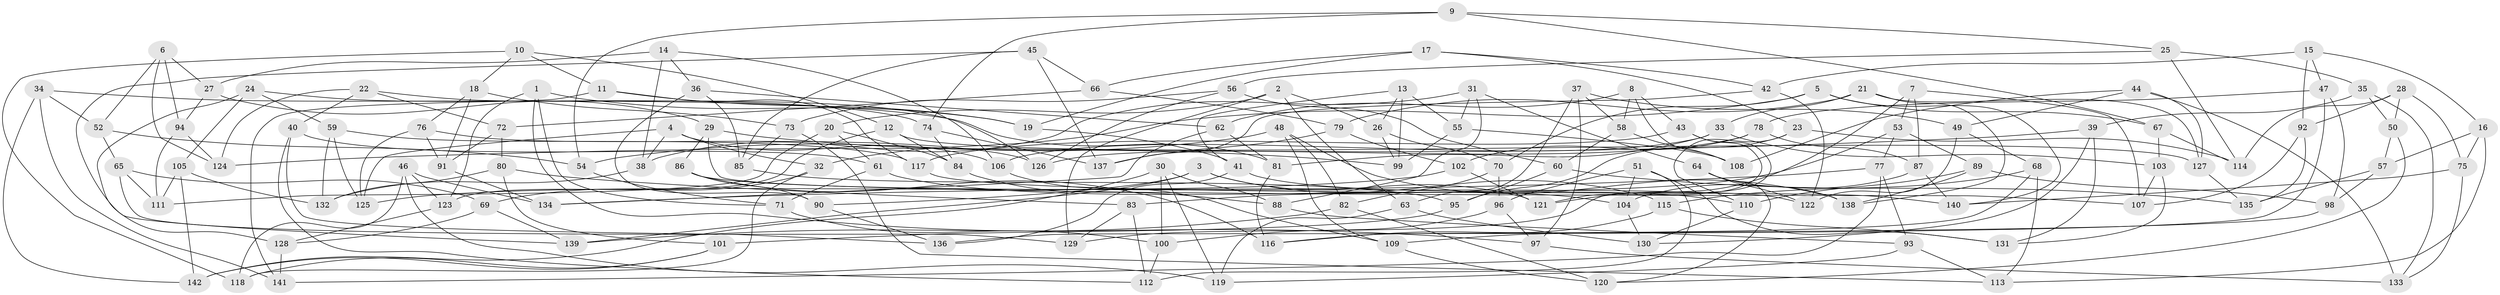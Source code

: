 // coarse degree distribution, {4: 0.45614035087719296, 10: 0.14035087719298245, 5: 0.08771929824561403, 9: 0.07017543859649122, 8: 0.14035087719298245, 6: 0.05263157894736842, 11: 0.017543859649122806, 7: 0.017543859649122806, 3: 0.017543859649122806}
// Generated by graph-tools (version 1.1) at 2025/53/03/04/25 22:53:57]
// undirected, 142 vertices, 284 edges
graph export_dot {
  node [color=gray90,style=filled];
  1;
  2;
  3;
  4;
  5;
  6;
  7;
  8;
  9;
  10;
  11;
  12;
  13;
  14;
  15;
  16;
  17;
  18;
  19;
  20;
  21;
  22;
  23;
  24;
  25;
  26;
  27;
  28;
  29;
  30;
  31;
  32;
  33;
  34;
  35;
  36;
  37;
  38;
  39;
  40;
  41;
  42;
  43;
  44;
  45;
  46;
  47;
  48;
  49;
  50;
  51;
  52;
  53;
  54;
  55;
  56;
  57;
  58;
  59;
  60;
  61;
  62;
  63;
  64;
  65;
  66;
  67;
  68;
  69;
  70;
  71;
  72;
  73;
  74;
  75;
  76;
  77;
  78;
  79;
  80;
  81;
  82;
  83;
  84;
  85;
  86;
  87;
  88;
  89;
  90;
  91;
  92;
  93;
  94;
  95;
  96;
  97;
  98;
  99;
  100;
  101;
  102;
  103;
  104;
  105;
  106;
  107;
  108;
  109;
  110;
  111;
  112;
  113;
  114;
  115;
  116;
  117;
  118;
  119;
  120;
  121;
  122;
  123;
  124;
  125;
  126;
  127;
  128;
  129;
  130;
  131;
  132;
  133;
  134;
  135;
  136;
  137;
  138;
  139;
  140;
  141;
  142;
  1 -- 71;
  1 -- 19;
  1 -- 123;
  1 -- 97;
  2 -- 129;
  2 -- 20;
  2 -- 63;
  2 -- 26;
  3 -- 90;
  3 -- 121;
  3 -- 139;
  3 -- 115;
  4 -- 125;
  4 -- 106;
  4 -- 32;
  4 -- 38;
  5 -- 32;
  5 -- 67;
  5 -- 70;
  5 -- 140;
  6 -- 94;
  6 -- 124;
  6 -- 52;
  6 -- 27;
  7 -- 107;
  7 -- 121;
  7 -- 53;
  7 -- 87;
  8 -- 62;
  8 -- 43;
  8 -- 58;
  8 -- 108;
  9 -- 54;
  9 -- 67;
  9 -- 25;
  9 -- 74;
  10 -- 118;
  10 -- 12;
  10 -- 18;
  10 -- 11;
  11 -- 117;
  11 -- 19;
  11 -- 141;
  12 -- 84;
  12 -- 123;
  12 -- 127;
  13 -- 99;
  13 -- 41;
  13 -- 55;
  13 -- 26;
  14 -- 36;
  14 -- 106;
  14 -- 27;
  14 -- 38;
  15 -- 16;
  15 -- 47;
  15 -- 42;
  15 -- 92;
  16 -- 57;
  16 -- 113;
  16 -- 75;
  17 -- 19;
  17 -- 42;
  17 -- 66;
  17 -- 23;
  18 -- 73;
  18 -- 91;
  18 -- 76;
  19 -- 41;
  20 -- 61;
  20 -- 84;
  20 -- 111;
  21 -- 33;
  21 -- 138;
  21 -- 79;
  21 -- 127;
  22 -- 40;
  22 -- 72;
  22 -- 124;
  22 -- 126;
  23 -- 114;
  23 -- 110;
  23 -- 95;
  24 -- 128;
  24 -- 105;
  24 -- 74;
  24 -- 59;
  25 -- 56;
  25 -- 35;
  25 -- 114;
  26 -- 99;
  26 -- 70;
  27 -- 94;
  27 -- 29;
  28 -- 114;
  28 -- 92;
  28 -- 50;
  28 -- 75;
  29 -- 86;
  29 -- 107;
  29 -- 99;
  30 -- 88;
  30 -- 100;
  30 -- 142;
  30 -- 119;
  31 -- 38;
  31 -- 55;
  31 -- 64;
  31 -- 88;
  32 -- 69;
  32 -- 118;
  33 -- 103;
  33 -- 106;
  33 -- 81;
  34 -- 141;
  34 -- 52;
  34 -- 81;
  34 -- 142;
  35 -- 39;
  35 -- 133;
  35 -- 50;
  36 -- 62;
  36 -- 85;
  36 -- 90;
  37 -- 49;
  37 -- 63;
  37 -- 58;
  37 -- 97;
  38 -- 132;
  39 -- 131;
  39 -- 124;
  39 -- 130;
  40 -- 112;
  40 -- 61;
  40 -- 136;
  41 -- 110;
  41 -- 136;
  42 -- 122;
  42 -- 137;
  43 -- 117;
  43 -- 121;
  43 -- 129;
  44 -- 49;
  44 -- 133;
  44 -- 108;
  44 -- 127;
  45 -- 66;
  45 -- 85;
  45 -- 139;
  45 -- 137;
  46 -- 134;
  46 -- 119;
  46 -- 118;
  46 -- 123;
  47 -- 136;
  47 -- 78;
  47 -- 98;
  48 -- 138;
  48 -- 54;
  48 -- 109;
  48 -- 82;
  49 -- 68;
  49 -- 122;
  50 -- 120;
  50 -- 57;
  51 -- 131;
  51 -- 112;
  51 -- 104;
  51 -- 96;
  52 -- 65;
  52 -- 54;
  53 -- 77;
  53 -- 83;
  53 -- 89;
  54 -- 71;
  55 -- 108;
  55 -- 99;
  56 -- 73;
  56 -- 60;
  56 -- 126;
  57 -- 135;
  57 -- 98;
  58 -- 60;
  58 -- 108;
  59 -- 125;
  59 -- 132;
  59 -- 117;
  60 -- 135;
  60 -- 95;
  61 -- 104;
  61 -- 71;
  62 -- 81;
  62 -- 134;
  63 -- 119;
  63 -- 130;
  64 -- 138;
  64 -- 122;
  64 -- 120;
  65 -- 69;
  65 -- 111;
  65 -- 129;
  66 -- 72;
  66 -- 79;
  67 -- 103;
  67 -- 114;
  68 -- 116;
  68 -- 113;
  68 -- 115;
  69 -- 139;
  69 -- 128;
  70 -- 96;
  70 -- 82;
  71 -- 100;
  72 -- 80;
  72 -- 91;
  73 -- 85;
  73 -- 113;
  74 -- 137;
  74 -- 84;
  75 -- 133;
  75 -- 140;
  76 -- 125;
  76 -- 126;
  76 -- 91;
  77 -- 141;
  77 -- 93;
  77 -- 134;
  78 -- 126;
  78 -- 102;
  78 -- 87;
  79 -- 102;
  79 -- 137;
  80 -- 132;
  80 -- 101;
  80 -- 83;
  81 -- 116;
  82 -- 139;
  82 -- 120;
  83 -- 112;
  83 -- 129;
  84 -- 88;
  85 -- 95;
  86 -- 90;
  86 -- 122;
  86 -- 116;
  87 -- 140;
  87 -- 104;
  88 -- 93;
  89 -- 138;
  89 -- 110;
  89 -- 98;
  90 -- 136;
  91 -- 134;
  92 -- 107;
  92 -- 135;
  93 -- 119;
  93 -- 113;
  94 -- 124;
  94 -- 111;
  95 -- 101;
  96 -- 97;
  96 -- 100;
  97 -- 133;
  98 -- 109;
  100 -- 112;
  101 -- 142;
  101 -- 118;
  102 -- 121;
  102 -- 125;
  103 -- 131;
  103 -- 107;
  104 -- 130;
  105 -- 142;
  105 -- 111;
  105 -- 132;
  106 -- 109;
  109 -- 120;
  110 -- 130;
  115 -- 131;
  115 -- 116;
  117 -- 140;
  123 -- 128;
  127 -- 135;
  128 -- 141;
}
